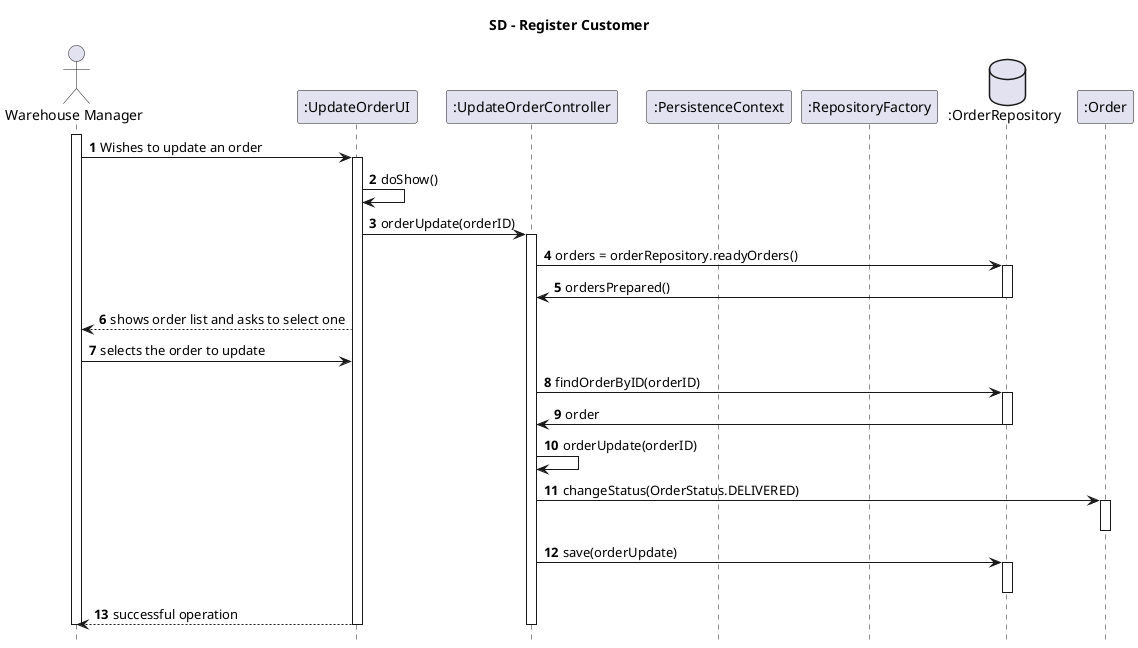 @startuml
autonumber
hide footbox

title SD - Register Customer

        actor "Warehouse Manager" as wm
		participant ":UpdateOrderUI" as ui
		participant ":UpdateOrderController" as ctrl
		participant ":PersistenceContext" as pc
		participant ":RepositoryFactory" as rf
		database ":OrderRepository" as repoPC
        participant ":Order" as prod
        activate wm

        wm -> ui: Wishes to update an order
        activate ui
		ui->ui:doShow()
        		ui->ctrl:orderUpdate(orderID)
        		activate ctrl

        		ctrl->repoPC:orders = orderRepository.readyOrders()
        		activate repoPC
        		repoPC->ctrl: ordersPrepared()
        		deactivate repoPC
        		ui --> wm :  shows order list and asks to select one
        		wm -> ui : selects the order to update
        		ctrl -> repoPC: findOrderByID(orderID)
        		activate repoPC
        		repoPC->ctrl: order
        		deactivate repoPC


        		ctrl->ctrl: orderUpdate(orderID)
        		ctrl -> prod : changeStatus(OrderStatus.DELIVERED)
        		activate prod
        		deactivate prod


        		ctrl->repoPC:save(orderUpdate)
        		activate repoPC
        		deactivate repoPC
        		ui --> wm: successful operation
        		deactivate ctrl
        		deactivate ui
        		deactivate wm




@enduml